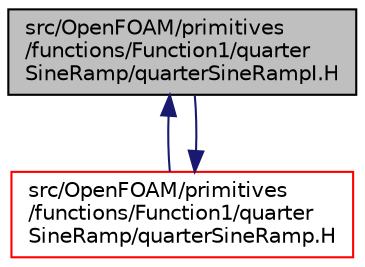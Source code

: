 digraph "src/OpenFOAM/primitives/functions/Function1/quarterSineRamp/quarterSineRampI.H"
{
  bgcolor="transparent";
  edge [fontname="Helvetica",fontsize="10",labelfontname="Helvetica",labelfontsize="10"];
  node [fontname="Helvetica",fontsize="10",shape=record];
  Node1 [label="src/OpenFOAM/primitives\l/functions/Function1/quarter\lSineRamp/quarterSineRampI.H",height=0.2,width=0.4,color="black", fillcolor="grey75", style="filled" fontcolor="black"];
  Node1 -> Node2 [dir="back",color="midnightblue",fontsize="10",style="solid",fontname="Helvetica"];
  Node2 [label="src/OpenFOAM/primitives\l/functions/Function1/quarter\lSineRamp/quarterSineRamp.H",height=0.2,width=0.4,color="red",URL="$quarterSineRamp_8H.html"];
  Node2 -> Node1 [dir="back",color="midnightblue",fontsize="10",style="solid",fontname="Helvetica"];
}
